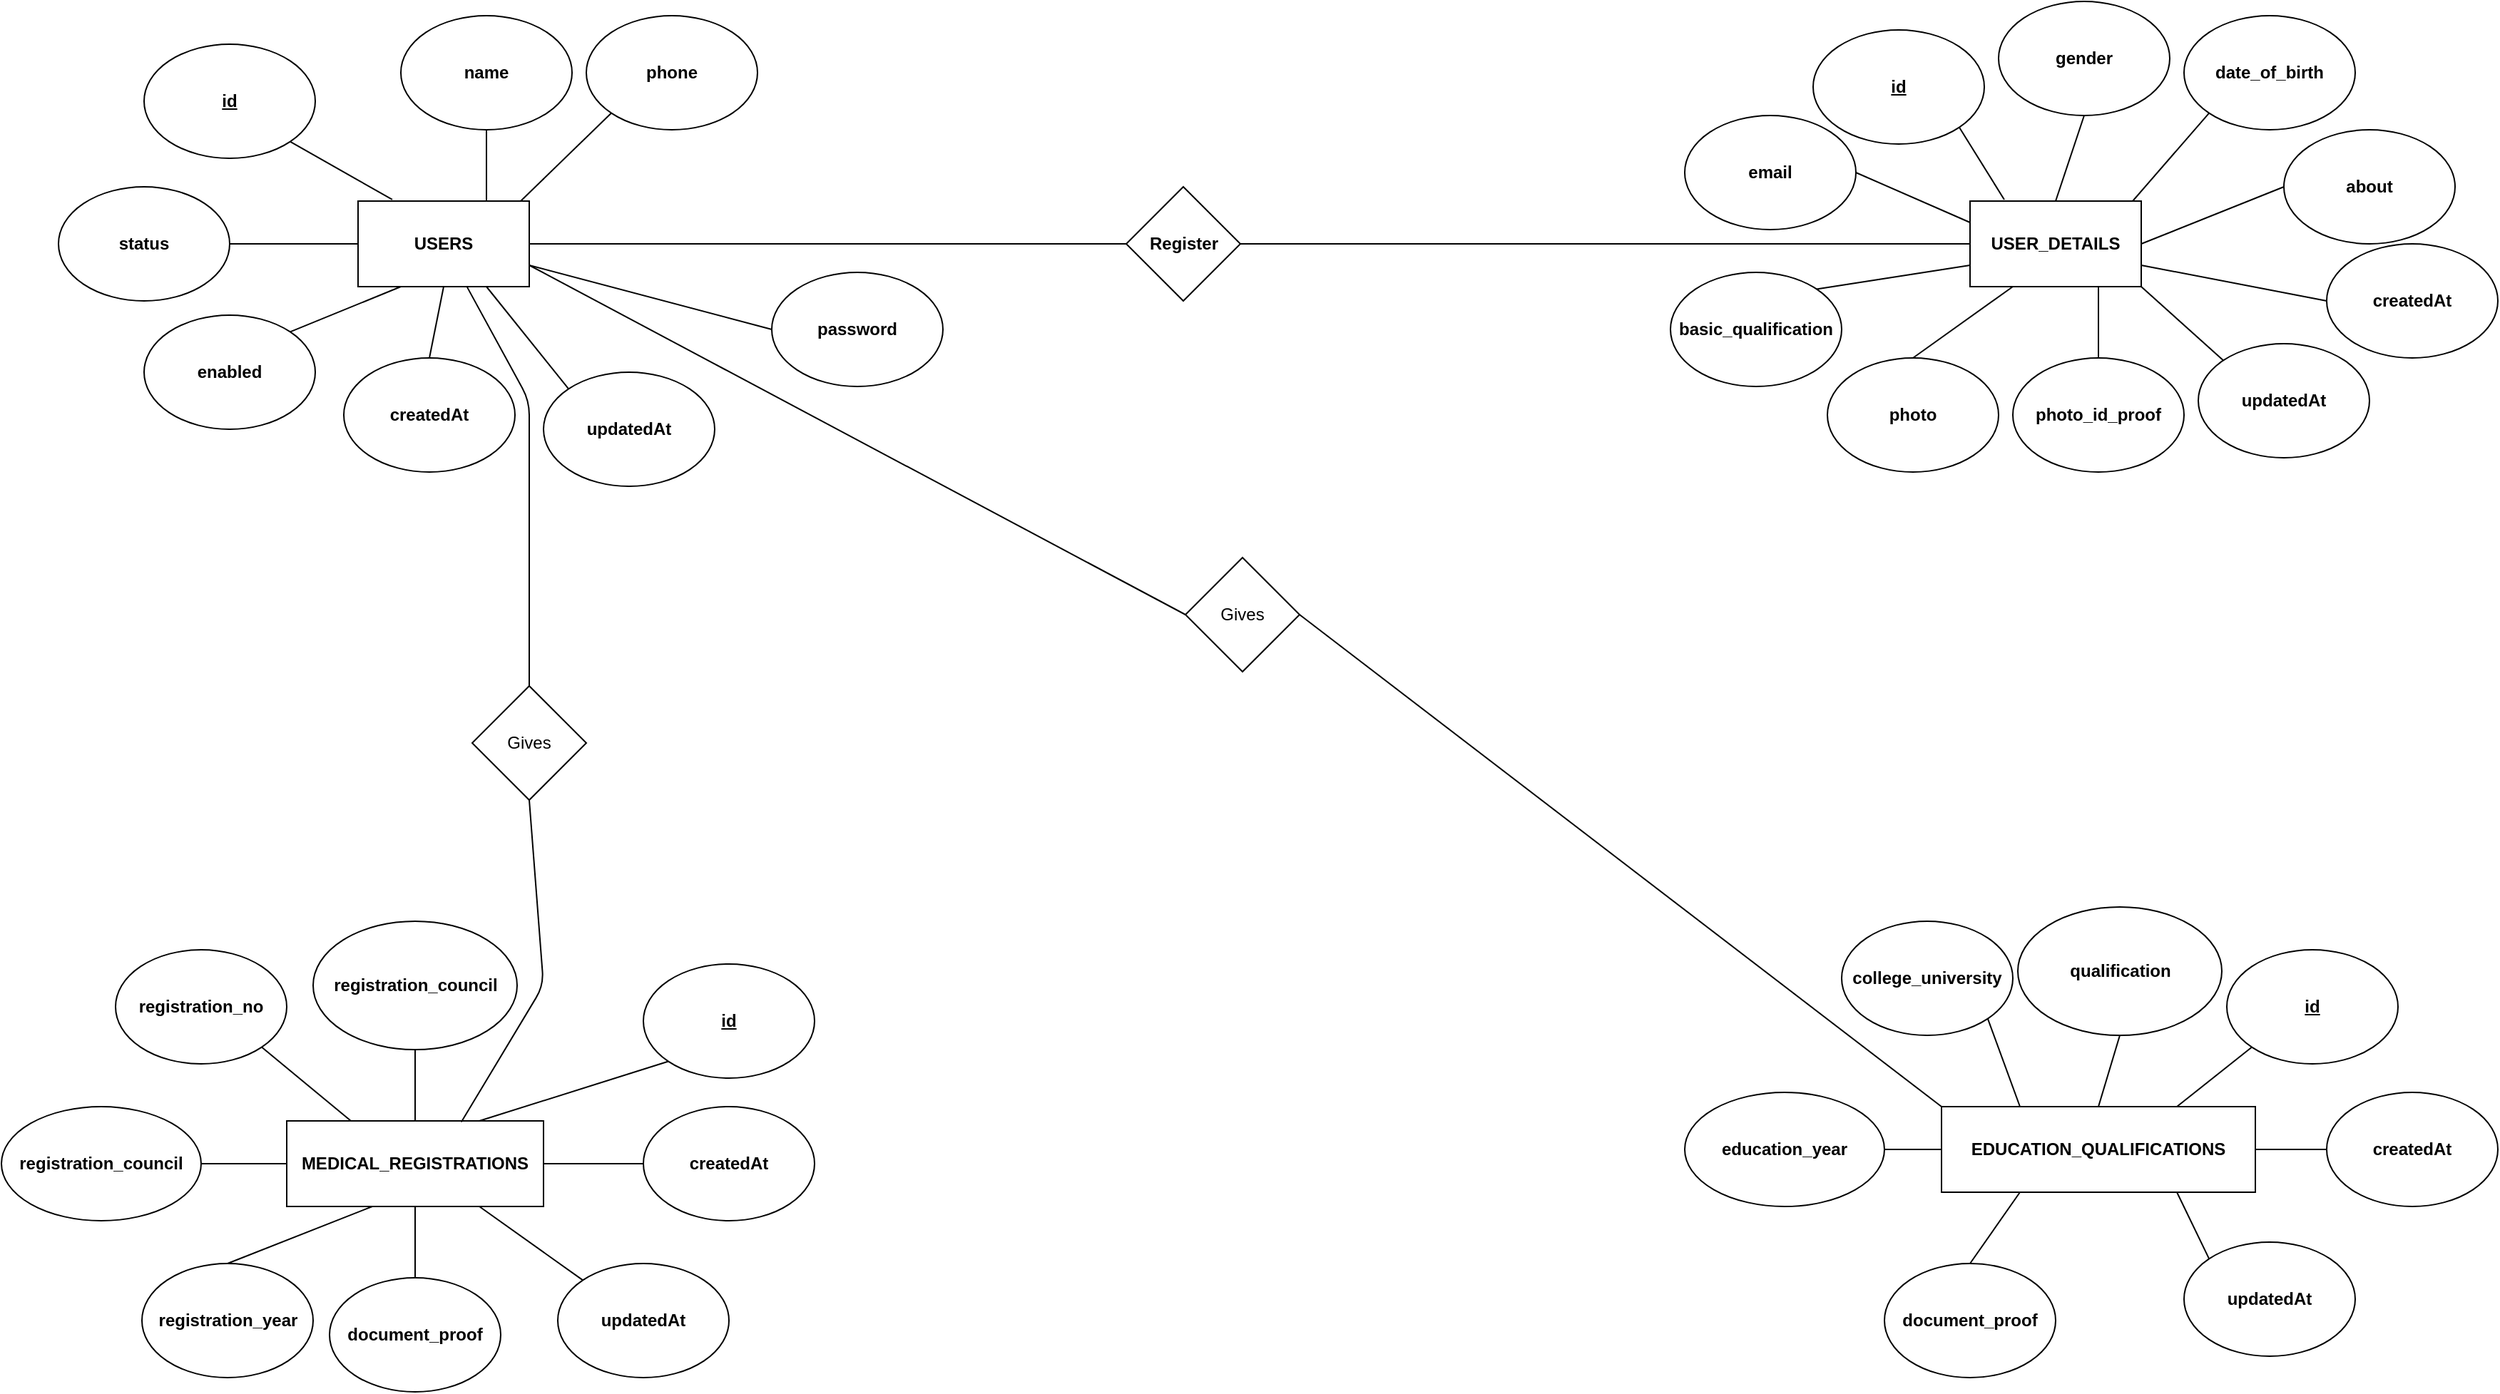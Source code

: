 <mxfile version="14.4.8" type="github">
  <diagram id="xCUNFjOkvXkAdmCDQcSl" name="Page-1">
    <mxGraphModel dx="3393" dy="2472" grid="1" gridSize="10" guides="1" tooltips="1" connect="1" arrows="1" fold="1" page="1" pageScale="1" pageWidth="827" pageHeight="1169" math="0" shadow="0">
      <root>
        <mxCell id="0" />
        <mxCell id="1" parent="0" />
        <mxCell id="mNS4h6scgJhuOr-iy2WU-1" value="&lt;b&gt;status&lt;/b&gt;" style="ellipse;whiteSpace=wrap;html=1;" parent="1" vertex="1">
          <mxGeometry x="-400" y="-40" width="120" height="80" as="geometry" />
        </mxCell>
        <mxCell id="mNS4h6scgJhuOr-iy2WU-2" value="&lt;span&gt;&lt;b&gt;USERS&lt;/b&gt;&lt;/span&gt;" style="rounded=0;whiteSpace=wrap;html=1;" parent="1" vertex="1">
          <mxGeometry x="-190" y="-30" width="120" height="60" as="geometry" />
        </mxCell>
        <mxCell id="mNS4h6scgJhuOr-iy2WU-3" value="" style="endArrow=none;html=1;entryX=0;entryY=0.5;entryDx=0;entryDy=0;exitX=1;exitY=0.5;exitDx=0;exitDy=0;" parent="1" source="mNS4h6scgJhuOr-iy2WU-1" target="mNS4h6scgJhuOr-iy2WU-2" edge="1">
          <mxGeometry width="50" height="50" relative="1" as="geometry">
            <mxPoint x="-270" y="310" as="sourcePoint" />
            <mxPoint x="-220" y="260" as="targetPoint" />
          </mxGeometry>
        </mxCell>
        <mxCell id="mNS4h6scgJhuOr-iy2WU-4" value="" style="endArrow=none;html=1;entryX=0.5;entryY=1;entryDx=0;entryDy=0;exitX=0.75;exitY=0;exitDx=0;exitDy=0;" parent="1" source="mNS4h6scgJhuOr-iy2WU-2" target="mNS4h6scgJhuOr-iy2WU-17" edge="1">
          <mxGeometry width="50" height="50" relative="1" as="geometry">
            <mxPoint x="-250" y="-20" as="sourcePoint" />
            <mxPoint x="-200" y="-70" as="targetPoint" />
          </mxGeometry>
        </mxCell>
        <mxCell id="mNS4h6scgJhuOr-iy2WU-5" value="" style="endArrow=none;html=1;entryX=0;entryY=0.5;entryDx=0;entryDy=0;exitX=1;exitY=0.75;exitDx=0;exitDy=0;" parent="1" source="mNS4h6scgJhuOr-iy2WU-2" target="mNS4h6scgJhuOr-iy2WU-12" edge="1">
          <mxGeometry width="50" height="50" relative="1" as="geometry">
            <mxPoint x="-130" y="250" as="sourcePoint" />
            <mxPoint x="-80" y="200" as="targetPoint" />
          </mxGeometry>
        </mxCell>
        <mxCell id="mNS4h6scgJhuOr-iy2WU-6" value="" style="endArrow=none;html=1;entryX=0.5;entryY=1;entryDx=0;entryDy=0;exitX=0.5;exitY=0;exitDx=0;exitDy=0;" parent="1" source="mNS4h6scgJhuOr-iy2WU-18" target="mNS4h6scgJhuOr-iy2WU-2" edge="1">
          <mxGeometry width="50" height="50" relative="1" as="geometry">
            <mxPoint x="-240" y="340" as="sourcePoint" />
            <mxPoint x="-190" y="290" as="targetPoint" />
          </mxGeometry>
        </mxCell>
        <mxCell id="mNS4h6scgJhuOr-iy2WU-7" value="" style="endArrow=none;html=1;entryX=1;entryY=1;entryDx=0;entryDy=0;exitX=0.2;exitY=-0.017;exitDx=0;exitDy=0;exitPerimeter=0;" parent="1" source="mNS4h6scgJhuOr-iy2WU-2" target="mNS4h6scgJhuOr-iy2WU-16" edge="1">
          <mxGeometry width="50" height="50" relative="1" as="geometry">
            <mxPoint x="-230" y="350" as="sourcePoint" />
            <mxPoint x="-180" y="300" as="targetPoint" />
          </mxGeometry>
        </mxCell>
        <mxCell id="mNS4h6scgJhuOr-iy2WU-8" value="" style="endArrow=none;html=1;entryX=0.75;entryY=1;entryDx=0;entryDy=0;exitX=0;exitY=0;exitDx=0;exitDy=0;" parent="1" source="mNS4h6scgJhuOr-iy2WU-14" target="mNS4h6scgJhuOr-iy2WU-2" edge="1">
          <mxGeometry width="50" height="50" relative="1" as="geometry">
            <mxPoint x="-220" y="360" as="sourcePoint" />
            <mxPoint x="-170" y="310" as="targetPoint" />
          </mxGeometry>
        </mxCell>
        <mxCell id="mNS4h6scgJhuOr-iy2WU-9" value="" style="endArrow=none;html=1;entryX=0.25;entryY=1;entryDx=0;entryDy=0;exitX=1;exitY=0;exitDx=0;exitDy=0;" parent="1" source="mNS4h6scgJhuOr-iy2WU-13" target="mNS4h6scgJhuOr-iy2WU-2" edge="1">
          <mxGeometry width="50" height="50" relative="1" as="geometry">
            <mxPoint x="-220" y="220" as="sourcePoint" />
            <mxPoint x="-170" y="170" as="targetPoint" />
          </mxGeometry>
        </mxCell>
        <mxCell id="mNS4h6scgJhuOr-iy2WU-10" value="" style="endArrow=none;html=1;entryX=0;entryY=1;entryDx=0;entryDy=0;exitX=0.95;exitY=0;exitDx=0;exitDy=0;exitPerimeter=0;" parent="1" source="mNS4h6scgJhuOr-iy2WU-2" target="mNS4h6scgJhuOr-iy2WU-15" edge="1">
          <mxGeometry width="50" height="50" relative="1" as="geometry">
            <mxPoint x="-120" y="250" as="sourcePoint" />
            <mxPoint x="-70" y="200" as="targetPoint" />
          </mxGeometry>
        </mxCell>
        <mxCell id="mNS4h6scgJhuOr-iy2WU-12" value="&lt;b&gt;password&lt;/b&gt;" style="ellipse;whiteSpace=wrap;html=1;" parent="1" vertex="1">
          <mxGeometry x="100" y="20" width="120" height="80" as="geometry" />
        </mxCell>
        <mxCell id="mNS4h6scgJhuOr-iy2WU-13" value="&lt;b&gt;enabled&lt;/b&gt;" style="ellipse;whiteSpace=wrap;html=1;" parent="1" vertex="1">
          <mxGeometry x="-340" y="50" width="120" height="80" as="geometry" />
        </mxCell>
        <mxCell id="mNS4h6scgJhuOr-iy2WU-14" value="&lt;b&gt;updatedAt&lt;/b&gt;" style="ellipse;whiteSpace=wrap;html=1;" parent="1" vertex="1">
          <mxGeometry x="-60" y="90" width="120" height="80" as="geometry" />
        </mxCell>
        <mxCell id="mNS4h6scgJhuOr-iy2WU-15" value="&lt;b&gt;phone&lt;/b&gt;" style="ellipse;whiteSpace=wrap;html=1;" parent="1" vertex="1">
          <mxGeometry x="-30" y="-160" width="120" height="80" as="geometry" />
        </mxCell>
        <mxCell id="mNS4h6scgJhuOr-iy2WU-16" value="&lt;u&gt;&lt;b&gt;id&lt;/b&gt;&lt;/u&gt;" style="ellipse;whiteSpace=wrap;html=1;" parent="1" vertex="1">
          <mxGeometry x="-340" y="-140" width="120" height="80" as="geometry" />
        </mxCell>
        <mxCell id="mNS4h6scgJhuOr-iy2WU-17" value="&lt;b&gt;name&lt;/b&gt;" style="ellipse;whiteSpace=wrap;html=1;" parent="1" vertex="1">
          <mxGeometry x="-160" y="-160" width="120" height="80" as="geometry" />
        </mxCell>
        <mxCell id="mNS4h6scgJhuOr-iy2WU-18" value="&lt;b&gt;createdAt&lt;/b&gt;" style="ellipse;whiteSpace=wrap;html=1;" parent="1" vertex="1">
          <mxGeometry x="-200" y="80" width="120" height="80" as="geometry" />
        </mxCell>
        <mxCell id="mNS4h6scgJhuOr-iy2WU-19" value="&lt;b&gt;email&lt;/b&gt;" style="ellipse;whiteSpace=wrap;html=1;" parent="1" vertex="1">
          <mxGeometry x="740" y="-90" width="120" height="80" as="geometry" />
        </mxCell>
        <mxCell id="mNS4h6scgJhuOr-iy2WU-20" value="&lt;span&gt;&lt;b&gt;USER_DETAILS&lt;/b&gt;&lt;/span&gt;" style="rounded=0;whiteSpace=wrap;html=1;" parent="1" vertex="1">
          <mxGeometry x="940" y="-30" width="120" height="60" as="geometry" />
        </mxCell>
        <mxCell id="mNS4h6scgJhuOr-iy2WU-21" value="" style="endArrow=none;html=1;entryX=0;entryY=0.25;entryDx=0;entryDy=0;exitX=1;exitY=0.5;exitDx=0;exitDy=0;" parent="1" source="mNS4h6scgJhuOr-iy2WU-19" target="mNS4h6scgJhuOr-iy2WU-20" edge="1">
          <mxGeometry width="50" height="50" relative="1" as="geometry">
            <mxPoint x="860" y="310" as="sourcePoint" />
            <mxPoint x="910" y="260" as="targetPoint" />
          </mxGeometry>
        </mxCell>
        <mxCell id="mNS4h6scgJhuOr-iy2WU-22" value="" style="endArrow=none;html=1;entryX=0.5;entryY=1;entryDx=0;entryDy=0;exitX=0.5;exitY=0;exitDx=0;exitDy=0;" parent="1" source="mNS4h6scgJhuOr-iy2WU-20" target="mNS4h6scgJhuOr-iy2WU-34" edge="1">
          <mxGeometry width="50" height="50" relative="1" as="geometry">
            <mxPoint x="880" y="-20" as="sourcePoint" />
            <mxPoint x="930" y="-70" as="targetPoint" />
          </mxGeometry>
        </mxCell>
        <mxCell id="mNS4h6scgJhuOr-iy2WU-23" value="" style="endArrow=none;html=1;entryX=0;entryY=0.5;entryDx=0;entryDy=0;exitX=1;exitY=0.5;exitDx=0;exitDy=0;" parent="1" source="mNS4h6scgJhuOr-iy2WU-20" target="mNS4h6scgJhuOr-iy2WU-29" edge="1">
          <mxGeometry width="50" height="50" relative="1" as="geometry">
            <mxPoint x="1000" y="250" as="sourcePoint" />
            <mxPoint x="1050" y="200" as="targetPoint" />
          </mxGeometry>
        </mxCell>
        <mxCell id="mNS4h6scgJhuOr-iy2WU-24" value="" style="endArrow=none;html=1;entryX=0.25;entryY=1;entryDx=0;entryDy=0;exitX=0.5;exitY=0;exitDx=0;exitDy=0;" parent="1" source="mNS4h6scgJhuOr-iy2WU-35" target="mNS4h6scgJhuOr-iy2WU-20" edge="1">
          <mxGeometry width="50" height="50" relative="1" as="geometry">
            <mxPoint x="890" y="340" as="sourcePoint" />
            <mxPoint x="940" y="290" as="targetPoint" />
          </mxGeometry>
        </mxCell>
        <mxCell id="mNS4h6scgJhuOr-iy2WU-25" value="" style="endArrow=none;html=1;entryX=1;entryY=1;entryDx=0;entryDy=0;exitX=0.2;exitY=-0.017;exitDx=0;exitDy=0;exitPerimeter=0;" parent="1" source="mNS4h6scgJhuOr-iy2WU-20" target="mNS4h6scgJhuOr-iy2WU-33" edge="1">
          <mxGeometry width="50" height="50" relative="1" as="geometry">
            <mxPoint x="900" y="350" as="sourcePoint" />
            <mxPoint x="950" y="300" as="targetPoint" />
          </mxGeometry>
        </mxCell>
        <mxCell id="mNS4h6scgJhuOr-iy2WU-26" value="" style="endArrow=none;html=1;entryX=0.75;entryY=1;entryDx=0;entryDy=0;exitX=0.5;exitY=0;exitDx=0;exitDy=0;" parent="1" source="mNS4h6scgJhuOr-iy2WU-31" target="mNS4h6scgJhuOr-iy2WU-20" edge="1">
          <mxGeometry width="50" height="50" relative="1" as="geometry">
            <mxPoint x="910" y="360" as="sourcePoint" />
            <mxPoint x="960" y="310" as="targetPoint" />
          </mxGeometry>
        </mxCell>
        <mxCell id="mNS4h6scgJhuOr-iy2WU-27" value="" style="endArrow=none;html=1;entryX=0;entryY=0.75;entryDx=0;entryDy=0;exitX=1;exitY=0;exitDx=0;exitDy=0;" parent="1" source="mNS4h6scgJhuOr-iy2WU-30" target="mNS4h6scgJhuOr-iy2WU-20" edge="1">
          <mxGeometry width="50" height="50" relative="1" as="geometry">
            <mxPoint x="910" y="220" as="sourcePoint" />
            <mxPoint x="960" y="170" as="targetPoint" />
          </mxGeometry>
        </mxCell>
        <mxCell id="mNS4h6scgJhuOr-iy2WU-28" value="" style="endArrow=none;html=1;entryX=0;entryY=1;entryDx=0;entryDy=0;exitX=0.95;exitY=0;exitDx=0;exitDy=0;exitPerimeter=0;" parent="1" source="mNS4h6scgJhuOr-iy2WU-20" target="mNS4h6scgJhuOr-iy2WU-32" edge="1">
          <mxGeometry width="50" height="50" relative="1" as="geometry">
            <mxPoint x="1010" y="250" as="sourcePoint" />
            <mxPoint x="1060" y="200" as="targetPoint" />
          </mxGeometry>
        </mxCell>
        <mxCell id="mNS4h6scgJhuOr-iy2WU-29" value="&lt;b&gt;about&lt;/b&gt;" style="ellipse;whiteSpace=wrap;html=1;" parent="1" vertex="1">
          <mxGeometry x="1160" y="-80" width="120" height="80" as="geometry" />
        </mxCell>
        <mxCell id="mNS4h6scgJhuOr-iy2WU-30" value="&lt;b&gt;basic_qualification&lt;/b&gt;" style="ellipse;whiteSpace=wrap;html=1;" parent="1" vertex="1">
          <mxGeometry x="730" y="20" width="120" height="80" as="geometry" />
        </mxCell>
        <mxCell id="mNS4h6scgJhuOr-iy2WU-31" value="&lt;b&gt;photo_id_proof&lt;/b&gt;" style="ellipse;whiteSpace=wrap;html=1;" parent="1" vertex="1">
          <mxGeometry x="970" y="80" width="120" height="80" as="geometry" />
        </mxCell>
        <mxCell id="mNS4h6scgJhuOr-iy2WU-32" value="&lt;b&gt;date_of_birth&lt;/b&gt;" style="ellipse;whiteSpace=wrap;html=1;" parent="1" vertex="1">
          <mxGeometry x="1090" y="-160" width="120" height="80" as="geometry" />
        </mxCell>
        <mxCell id="mNS4h6scgJhuOr-iy2WU-33" value="&lt;u&gt;&lt;b&gt;id&lt;/b&gt;&lt;/u&gt;" style="ellipse;whiteSpace=wrap;html=1;" parent="1" vertex="1">
          <mxGeometry x="830" y="-150" width="120" height="80" as="geometry" />
        </mxCell>
        <mxCell id="mNS4h6scgJhuOr-iy2WU-34" value="&lt;b&gt;gender&lt;/b&gt;" style="ellipse;whiteSpace=wrap;html=1;" parent="1" vertex="1">
          <mxGeometry x="960" y="-170" width="120" height="80" as="geometry" />
        </mxCell>
        <mxCell id="mNS4h6scgJhuOr-iy2WU-35" value="&lt;b&gt;photo&lt;/b&gt;" style="ellipse;whiteSpace=wrap;html=1;" parent="1" vertex="1">
          <mxGeometry x="840" y="80" width="120" height="80" as="geometry" />
        </mxCell>
        <mxCell id="mNS4h6scgJhuOr-iy2WU-36" value="&lt;b&gt;updatedAt&lt;/b&gt;" style="ellipse;whiteSpace=wrap;html=1;" parent="1" vertex="1">
          <mxGeometry x="1100" y="70" width="120" height="80" as="geometry" />
        </mxCell>
        <mxCell id="mNS4h6scgJhuOr-iy2WU-37" value="" style="endArrow=none;html=1;entryX=1;entryY=1;entryDx=0;entryDy=0;exitX=0;exitY=0;exitDx=0;exitDy=0;" parent="1" source="mNS4h6scgJhuOr-iy2WU-36" target="mNS4h6scgJhuOr-iy2WU-20" edge="1">
          <mxGeometry width="50" height="50" relative="1" as="geometry">
            <mxPoint x="1050" y="110" as="sourcePoint" />
            <mxPoint x="1040" y="40" as="targetPoint" />
          </mxGeometry>
        </mxCell>
        <mxCell id="mNS4h6scgJhuOr-iy2WU-38" value="&lt;b&gt;createdAt&lt;/b&gt;" style="ellipse;whiteSpace=wrap;html=1;" parent="1" vertex="1">
          <mxGeometry x="1190" width="120" height="80" as="geometry" />
        </mxCell>
        <mxCell id="mNS4h6scgJhuOr-iy2WU-39" value="" style="endArrow=none;html=1;entryX=1;entryY=0.75;entryDx=0;entryDy=0;exitX=0;exitY=0.5;exitDx=0;exitDy=0;" parent="1" source="mNS4h6scgJhuOr-iy2WU-38" target="mNS4h6scgJhuOr-iy2WU-20" edge="1">
          <mxGeometry width="50" height="50" relative="1" as="geometry">
            <mxPoint x="1190" y="30" as="sourcePoint" />
            <mxPoint x="1070" y="40" as="targetPoint" />
          </mxGeometry>
        </mxCell>
        <mxCell id="mNS4h6scgJhuOr-iy2WU-41" value="&lt;b&gt;MEDICAL_REGISTRATIONS&lt;/b&gt;" style="rounded=0;whiteSpace=wrap;html=1;" parent="1" vertex="1">
          <mxGeometry x="-240" y="615" width="180" height="60" as="geometry" />
        </mxCell>
        <mxCell id="mNS4h6scgJhuOr-iy2WU-43" value="" style="endArrow=none;html=1;entryX=1;entryY=1;entryDx=0;entryDy=0;exitX=0.25;exitY=0;exitDx=0;exitDy=0;" parent="1" source="mNS4h6scgJhuOr-iy2WU-41" target="mNS4h6scgJhuOr-iy2WU-55" edge="1">
          <mxGeometry width="50" height="50" relative="1" as="geometry">
            <mxPoint x="-280" y="625" as="sourcePoint" />
            <mxPoint x="-230" y="575" as="targetPoint" />
          </mxGeometry>
        </mxCell>
        <mxCell id="mNS4h6scgJhuOr-iy2WU-44" value="" style="endArrow=none;html=1;entryX=0;entryY=0.5;entryDx=0;entryDy=0;exitX=0;exitY=0.5;exitDx=0;exitDy=0;" parent="1" source="mNS4h6scgJhuOr-iy2WU-41" target="mNS4h6scgJhuOr-iy2WU-50" edge="1">
          <mxGeometry width="50" height="50" relative="1" as="geometry">
            <mxPoint x="-160" y="895" as="sourcePoint" />
            <mxPoint x="-110" y="845" as="targetPoint" />
          </mxGeometry>
        </mxCell>
        <mxCell id="mNS4h6scgJhuOr-iy2WU-45" value="" style="endArrow=none;html=1;exitX=0.5;exitY=0;exitDx=0;exitDy=0;entryX=0.5;entryY=1;entryDx=0;entryDy=0;" parent="1" source="mNS4h6scgJhuOr-iy2WU-56" target="mNS4h6scgJhuOr-iy2WU-41" edge="1">
          <mxGeometry width="50" height="50" relative="1" as="geometry">
            <mxPoint x="-270" y="985" as="sourcePoint" />
            <mxPoint x="-110" y="675" as="targetPoint" />
          </mxGeometry>
        </mxCell>
        <mxCell id="mNS4h6scgJhuOr-iy2WU-46" value="" style="endArrow=none;html=1;entryX=0;entryY=1;entryDx=0;entryDy=0;exitX=0.75;exitY=0;exitDx=0;exitDy=0;" parent="1" source="mNS4h6scgJhuOr-iy2WU-41" target="mNS4h6scgJhuOr-iy2WU-54" edge="1">
          <mxGeometry width="50" height="50" relative="1" as="geometry">
            <mxPoint x="-80" y="605" as="sourcePoint" />
            <mxPoint x="-210" y="945" as="targetPoint" />
          </mxGeometry>
        </mxCell>
        <mxCell id="mNS4h6scgJhuOr-iy2WU-47" value="" style="endArrow=none;html=1;exitX=0.5;exitY=0;exitDx=0;exitDy=0;" parent="1" source="mNS4h6scgJhuOr-iy2WU-52" edge="1">
          <mxGeometry width="50" height="50" relative="1" as="geometry">
            <mxPoint x="-250" y="1005" as="sourcePoint" />
            <mxPoint x="-180" y="675" as="targetPoint" />
          </mxGeometry>
        </mxCell>
        <mxCell id="mNS4h6scgJhuOr-iy2WU-49" value="" style="endArrow=none;html=1;entryX=0.5;entryY=1;entryDx=0;entryDy=0;exitX=0.5;exitY=0;exitDx=0;exitDy=0;" parent="1" source="mNS4h6scgJhuOr-iy2WU-41" target="mNS4h6scgJhuOr-iy2WU-53" edge="1">
          <mxGeometry width="50" height="50" relative="1" as="geometry">
            <mxPoint x="-150" y="895" as="sourcePoint" />
            <mxPoint x="-100" y="845" as="targetPoint" />
          </mxGeometry>
        </mxCell>
        <mxCell id="mNS4h6scgJhuOr-iy2WU-50" value="&lt;b&gt;registration_council&lt;/b&gt;" style="ellipse;whiteSpace=wrap;html=1;" parent="1" vertex="1">
          <mxGeometry x="-440" y="605" width="140" height="80" as="geometry" />
        </mxCell>
        <mxCell id="mNS4h6scgJhuOr-iy2WU-52" value="&lt;b&gt;registration_year&lt;/b&gt;" style="ellipse;whiteSpace=wrap;html=1;" parent="1" vertex="1">
          <mxGeometry x="-341.5" y="715" width="120" height="80" as="geometry" />
        </mxCell>
        <mxCell id="mNS4h6scgJhuOr-iy2WU-53" value="&lt;b&gt;registration_council&lt;/b&gt;" style="ellipse;whiteSpace=wrap;html=1;" parent="1" vertex="1">
          <mxGeometry x="-221.5" y="475" width="143" height="90" as="geometry" />
        </mxCell>
        <mxCell id="mNS4h6scgJhuOr-iy2WU-54" value="&lt;u&gt;&lt;b&gt;id&lt;/b&gt;&lt;/u&gt;" style="ellipse;whiteSpace=wrap;html=1;" parent="1" vertex="1">
          <mxGeometry x="10" y="505" width="120" height="80" as="geometry" />
        </mxCell>
        <mxCell id="mNS4h6scgJhuOr-iy2WU-55" value="&lt;b&gt;registration_no&lt;/b&gt;" style="ellipse;whiteSpace=wrap;html=1;" parent="1" vertex="1">
          <mxGeometry x="-360" y="495" width="120" height="80" as="geometry" />
        </mxCell>
        <mxCell id="mNS4h6scgJhuOr-iy2WU-56" value="&lt;b&gt;document_proof&lt;/b&gt;" style="ellipse;whiteSpace=wrap;html=1;" parent="1" vertex="1">
          <mxGeometry x="-210" y="725" width="120" height="80" as="geometry" />
        </mxCell>
        <mxCell id="mNS4h6scgJhuOr-iy2WU-57" value="&lt;b&gt;updatedAt&lt;/b&gt;" style="ellipse;whiteSpace=wrap;html=1;" parent="1" vertex="1">
          <mxGeometry x="-50" y="715" width="120" height="80" as="geometry" />
        </mxCell>
        <mxCell id="mNS4h6scgJhuOr-iy2WU-58" value="" style="endArrow=none;html=1;entryX=0.75;entryY=1;entryDx=0;entryDy=0;exitX=0;exitY=0;exitDx=0;exitDy=0;" parent="1" source="mNS4h6scgJhuOr-iy2WU-57" target="mNS4h6scgJhuOr-iy2WU-41" edge="1">
          <mxGeometry width="50" height="50" relative="1" as="geometry">
            <mxPoint x="-110" y="755" as="sourcePoint" />
            <mxPoint x="-120" y="685" as="targetPoint" />
          </mxGeometry>
        </mxCell>
        <mxCell id="mNS4h6scgJhuOr-iy2WU-59" value="&lt;b&gt;createdAt&lt;/b&gt;" style="ellipse;whiteSpace=wrap;html=1;" parent="1" vertex="1">
          <mxGeometry x="10" y="605" width="120" height="80" as="geometry" />
        </mxCell>
        <mxCell id="mNS4h6scgJhuOr-iy2WU-60" value="" style="endArrow=none;html=1;entryX=1;entryY=0.5;entryDx=0;entryDy=0;exitX=0;exitY=0.5;exitDx=0;exitDy=0;" parent="1" source="mNS4h6scgJhuOr-iy2WU-59" target="mNS4h6scgJhuOr-iy2WU-41" edge="1">
          <mxGeometry width="50" height="50" relative="1" as="geometry">
            <mxPoint x="30" y="675" as="sourcePoint" />
            <mxPoint x="-90" y="685" as="targetPoint" />
          </mxGeometry>
        </mxCell>
        <mxCell id="mNS4h6scgJhuOr-iy2WU-61" value="&lt;b&gt;EDUCATION_QUALIFICATIONS&lt;/b&gt;" style="rounded=0;whiteSpace=wrap;html=1;" parent="1" vertex="1">
          <mxGeometry x="920" y="605" width="220" height="60" as="geometry" />
        </mxCell>
        <mxCell id="mNS4h6scgJhuOr-iy2WU-62" value="" style="endArrow=none;html=1;entryX=1;entryY=1;entryDx=0;entryDy=0;exitX=0.25;exitY=0;exitDx=0;exitDy=0;" parent="1" source="mNS4h6scgJhuOr-iy2WU-61" target="mNS4h6scgJhuOr-iy2WU-72" edge="1">
          <mxGeometry width="50" height="50" relative="1" as="geometry">
            <mxPoint x="900" y="615" as="sourcePoint" />
            <mxPoint x="950" y="565" as="targetPoint" />
          </mxGeometry>
        </mxCell>
        <mxCell id="mNS4h6scgJhuOr-iy2WU-63" value="" style="endArrow=none;html=1;entryX=0;entryY=0.5;entryDx=0;entryDy=0;exitX=0;exitY=0.5;exitDx=0;exitDy=0;" parent="1" source="mNS4h6scgJhuOr-iy2WU-61" target="mNS4h6scgJhuOr-iy2WU-68" edge="1">
          <mxGeometry width="50" height="50" relative="1" as="geometry">
            <mxPoint x="1020" y="885" as="sourcePoint" />
            <mxPoint x="1070" y="835" as="targetPoint" />
          </mxGeometry>
        </mxCell>
        <mxCell id="mNS4h6scgJhuOr-iy2WU-64" value="" style="endArrow=none;html=1;exitX=0.5;exitY=0;exitDx=0;exitDy=0;entryX=0.25;entryY=1;entryDx=0;entryDy=0;" parent="1" source="mNS4h6scgJhuOr-iy2WU-73" target="mNS4h6scgJhuOr-iy2WU-61" edge="1">
          <mxGeometry width="50" height="50" relative="1" as="geometry">
            <mxPoint x="910" y="975" as="sourcePoint" />
            <mxPoint x="1070" y="665" as="targetPoint" />
          </mxGeometry>
        </mxCell>
        <mxCell id="mNS4h6scgJhuOr-iy2WU-65" value="" style="endArrow=none;html=1;entryX=0;entryY=1;entryDx=0;entryDy=0;exitX=0.75;exitY=0;exitDx=0;exitDy=0;" parent="1" source="mNS4h6scgJhuOr-iy2WU-61" target="mNS4h6scgJhuOr-iy2WU-71" edge="1">
          <mxGeometry width="50" height="50" relative="1" as="geometry">
            <mxPoint x="1100" y="595" as="sourcePoint" />
            <mxPoint x="970" y="935" as="targetPoint" />
          </mxGeometry>
        </mxCell>
        <mxCell id="mNS4h6scgJhuOr-iy2WU-67" value="" style="endArrow=none;html=1;entryX=0.5;entryY=1;entryDx=0;entryDy=0;exitX=0.5;exitY=0;exitDx=0;exitDy=0;" parent="1" source="mNS4h6scgJhuOr-iy2WU-61" target="mNS4h6scgJhuOr-iy2WU-70" edge="1">
          <mxGeometry width="50" height="50" relative="1" as="geometry">
            <mxPoint x="1030" y="885" as="sourcePoint" />
            <mxPoint x="1080" y="835" as="targetPoint" />
          </mxGeometry>
        </mxCell>
        <mxCell id="mNS4h6scgJhuOr-iy2WU-68" value="&lt;b&gt;education_year&lt;/b&gt;" style="ellipse;whiteSpace=wrap;html=1;" parent="1" vertex="1">
          <mxGeometry x="740" y="595" width="140" height="80" as="geometry" />
        </mxCell>
        <mxCell id="mNS4h6scgJhuOr-iy2WU-70" value="&lt;b&gt;qualification&lt;/b&gt;" style="ellipse;whiteSpace=wrap;html=1;" parent="1" vertex="1">
          <mxGeometry x="973.5" y="465" width="143" height="90" as="geometry" />
        </mxCell>
        <mxCell id="mNS4h6scgJhuOr-iy2WU-71" value="&lt;u&gt;&lt;b&gt;id&lt;/b&gt;&lt;/u&gt;" style="ellipse;whiteSpace=wrap;html=1;" parent="1" vertex="1">
          <mxGeometry x="1120" y="495" width="120" height="80" as="geometry" />
        </mxCell>
        <mxCell id="mNS4h6scgJhuOr-iy2WU-72" value="&lt;b&gt;college_university&lt;/b&gt;" style="ellipse;whiteSpace=wrap;html=1;" parent="1" vertex="1">
          <mxGeometry x="850" y="475" width="120" height="80" as="geometry" />
        </mxCell>
        <mxCell id="mNS4h6scgJhuOr-iy2WU-73" value="&lt;b&gt;document_proof&lt;/b&gt;" style="ellipse;whiteSpace=wrap;html=1;" parent="1" vertex="1">
          <mxGeometry x="880" y="715" width="120" height="80" as="geometry" />
        </mxCell>
        <mxCell id="mNS4h6scgJhuOr-iy2WU-74" value="&lt;b&gt;updatedAt&lt;/b&gt;" style="ellipse;whiteSpace=wrap;html=1;" parent="1" vertex="1">
          <mxGeometry x="1090" y="700" width="120" height="80" as="geometry" />
        </mxCell>
        <mxCell id="mNS4h6scgJhuOr-iy2WU-75" value="" style="endArrow=none;html=1;entryX=0.75;entryY=1;entryDx=0;entryDy=0;exitX=0;exitY=0;exitDx=0;exitDy=0;" parent="1" source="mNS4h6scgJhuOr-iy2WU-74" target="mNS4h6scgJhuOr-iy2WU-61" edge="1">
          <mxGeometry width="50" height="50" relative="1" as="geometry">
            <mxPoint x="1070" y="745" as="sourcePoint" />
            <mxPoint x="1060" y="675" as="targetPoint" />
          </mxGeometry>
        </mxCell>
        <mxCell id="mNS4h6scgJhuOr-iy2WU-76" value="&lt;b&gt;createdAt&lt;/b&gt;" style="ellipse;whiteSpace=wrap;html=1;" parent="1" vertex="1">
          <mxGeometry x="1190" y="595" width="120" height="80" as="geometry" />
        </mxCell>
        <mxCell id="mNS4h6scgJhuOr-iy2WU-77" value="" style="endArrow=none;html=1;entryX=1;entryY=0.5;entryDx=0;entryDy=0;exitX=0;exitY=0.5;exitDx=0;exitDy=0;" parent="1" source="mNS4h6scgJhuOr-iy2WU-76" target="mNS4h6scgJhuOr-iy2WU-61" edge="1">
          <mxGeometry width="50" height="50" relative="1" as="geometry">
            <mxPoint x="1210" y="665" as="sourcePoint" />
            <mxPoint x="1090" y="675" as="targetPoint" />
          </mxGeometry>
        </mxCell>
        <mxCell id="-LMKMiagCElDo1qkPN0c-31" value="&lt;b&gt;Register&lt;/b&gt;" style="rhombus;whiteSpace=wrap;html=1;" vertex="1" parent="1">
          <mxGeometry x="348.5" y="-40" width="80" height="80" as="geometry" />
        </mxCell>
        <mxCell id="-LMKMiagCElDo1qkPN0c-33" value="" style="endArrow=none;html=1;entryX=1;entryY=0.5;entryDx=0;entryDy=0;exitX=0;exitY=0.5;exitDx=0;exitDy=0;" edge="1" parent="1" source="-LMKMiagCElDo1qkPN0c-31" target="mNS4h6scgJhuOr-iy2WU-2">
          <mxGeometry width="50" height="50" relative="1" as="geometry">
            <mxPoint x="20" y="90.0" as="sourcePoint" />
            <mxPoint x="-60" y="75.0" as="targetPoint" />
          </mxGeometry>
        </mxCell>
        <mxCell id="-LMKMiagCElDo1qkPN0c-34" value="" style="endArrow=none;html=1;entryX=0;entryY=0.5;entryDx=0;entryDy=0;exitX=1;exitY=0.5;exitDx=0;exitDy=0;" edge="1" parent="1" source="-LMKMiagCElDo1qkPN0c-31" target="mNS4h6scgJhuOr-iy2WU-20">
          <mxGeometry width="50" height="50" relative="1" as="geometry">
            <mxPoint x="286" y="140.0" as="sourcePoint" />
            <mxPoint x="691" y="140.0" as="targetPoint" />
          </mxGeometry>
        </mxCell>
        <mxCell id="-LMKMiagCElDo1qkPN0c-37" value="Gives" style="rhombus;whiteSpace=wrap;html=1;" vertex="1" parent="1">
          <mxGeometry x="390" y="220" width="80" height="80" as="geometry" />
        </mxCell>
        <mxCell id="-LMKMiagCElDo1qkPN0c-38" value="Gives" style="rhombus;whiteSpace=wrap;html=1;" vertex="1" parent="1">
          <mxGeometry x="-110" y="310" width="80" height="80" as="geometry" />
        </mxCell>
        <mxCell id="-LMKMiagCElDo1qkPN0c-44" value="" style="endArrow=none;html=1;exitX=0.635;exitY=0.997;exitDx=0;exitDy=0;entryX=0.5;entryY=0;entryDx=0;entryDy=0;exitPerimeter=0;" edge="1" parent="1" source="mNS4h6scgJhuOr-iy2WU-2" target="-LMKMiagCElDo1qkPN0c-38">
          <mxGeometry width="50" height="50" relative="1" as="geometry">
            <mxPoint x="-60" y="10" as="sourcePoint" />
            <mxPoint x="-130" y="270" as="targetPoint" />
            <Array as="points">
              <mxPoint x="-70" y="110" />
            </Array>
          </mxGeometry>
        </mxCell>
        <mxCell id="-LMKMiagCElDo1qkPN0c-45" value="" style="endArrow=none;html=1;exitX=0.5;exitY=1;exitDx=0;exitDy=0;entryX=0.68;entryY=0.013;entryDx=0;entryDy=0;entryPerimeter=0;" edge="1" parent="1" source="-LMKMiagCElDo1qkPN0c-38" target="mNS4h6scgJhuOr-iy2WU-41">
          <mxGeometry width="50" height="50" relative="1" as="geometry">
            <mxPoint x="-40" y="260" as="sourcePoint" />
            <mxPoint x="-130" y="614" as="targetPoint" />
            <Array as="points">
              <mxPoint x="-60" y="520" />
            </Array>
          </mxGeometry>
        </mxCell>
        <mxCell id="-LMKMiagCElDo1qkPN0c-49" value="" style="endArrow=none;html=1;entryX=0;entryY=0.5;entryDx=0;entryDy=0;exitX=1;exitY=0.75;exitDx=0;exitDy=0;" edge="1" parent="1" source="mNS4h6scgJhuOr-iy2WU-2" target="-LMKMiagCElDo1qkPN0c-37">
          <mxGeometry width="50" height="50" relative="1" as="geometry">
            <mxPoint x="410" y="60" as="sourcePoint" />
            <mxPoint x="230" y="300" as="targetPoint" />
            <Array as="points" />
          </mxGeometry>
        </mxCell>
        <mxCell id="-LMKMiagCElDo1qkPN0c-50" value="" style="endArrow=none;html=1;exitX=1;exitY=0.5;exitDx=0;exitDy=0;entryX=0;entryY=0;entryDx=0;entryDy=0;" edge="1" parent="1" source="-LMKMiagCElDo1qkPN0c-37" target="mNS4h6scgJhuOr-iy2WU-61">
          <mxGeometry width="50" height="50" relative="1" as="geometry">
            <mxPoint x="470" y="180" as="sourcePoint" />
            <mxPoint x="430" y="560" as="targetPoint" />
            <Array as="points" />
          </mxGeometry>
        </mxCell>
      </root>
    </mxGraphModel>
  </diagram>
</mxfile>
